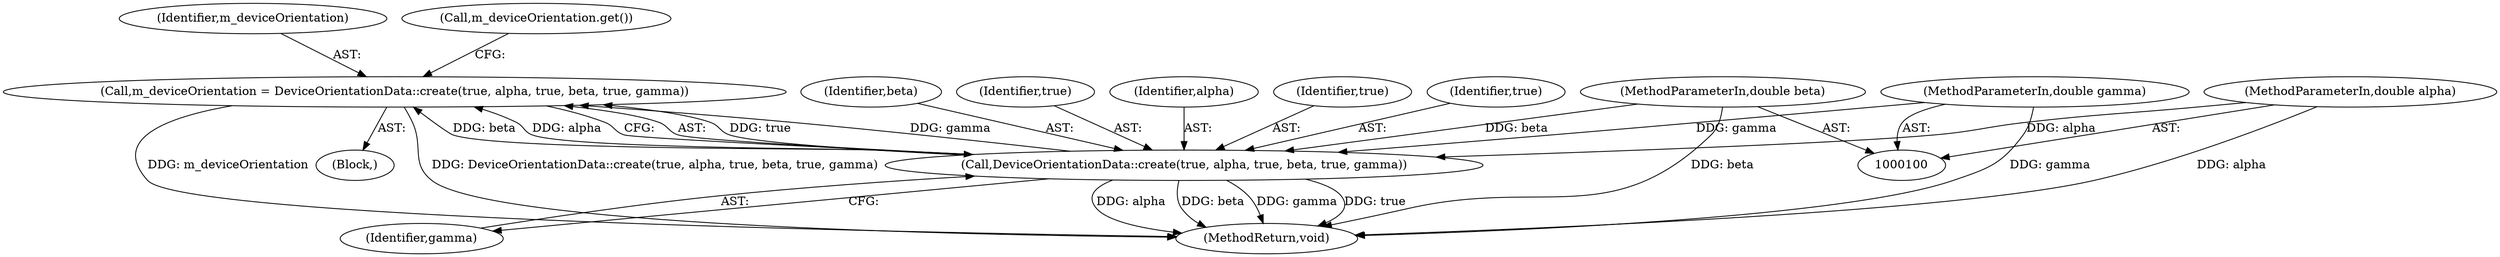 digraph "0_Chrome_d4cd2b2c0953ad7e9fa988c234eb9361be80fe81_10@API" {
"1000124" [label="(Call,m_deviceOrientation = DeviceOrientationData::create(true, alpha, true, beta, true, gamma))"];
"1000126" [label="(Call,DeviceOrientationData::create(true, alpha, true, beta, true, gamma))"];
"1000102" [label="(MethodParameterIn,double alpha)"];
"1000103" [label="(MethodParameterIn,double beta)"];
"1000104" [label="(MethodParameterIn,double gamma)"];
"1000104" [label="(MethodParameterIn,double gamma)"];
"1000102" [label="(MethodParameterIn,double alpha)"];
"1000126" [label="(Call,DeviceOrientationData::create(true, alpha, true, beta, true, gamma))"];
"1000127" [label="(Identifier,true)"];
"1000105" [label="(Block,)"];
"1000129" [label="(Identifier,true)"];
"1000130" [label="(Identifier,beta)"];
"1000131" [label="(Identifier,true)"];
"1000132" [label="(Identifier,gamma)"];
"1000125" [label="(Identifier,m_deviceOrientation)"];
"1000135" [label="(MethodReturn,void)"];
"1000124" [label="(Call,m_deviceOrientation = DeviceOrientationData::create(true, alpha, true, beta, true, gamma))"];
"1000128" [label="(Identifier,alpha)"];
"1000103" [label="(MethodParameterIn,double beta)"];
"1000134" [label="(Call,m_deviceOrientation.get())"];
"1000124" -> "1000105"  [label="AST: "];
"1000124" -> "1000126"  [label="CFG: "];
"1000125" -> "1000124"  [label="AST: "];
"1000126" -> "1000124"  [label="AST: "];
"1000134" -> "1000124"  [label="CFG: "];
"1000124" -> "1000135"  [label="DDG: m_deviceOrientation"];
"1000124" -> "1000135"  [label="DDG: DeviceOrientationData::create(true, alpha, true, beta, true, gamma)"];
"1000126" -> "1000124"  [label="DDG: true"];
"1000126" -> "1000124"  [label="DDG: gamma"];
"1000126" -> "1000124"  [label="DDG: beta"];
"1000126" -> "1000124"  [label="DDG: alpha"];
"1000126" -> "1000132"  [label="CFG: "];
"1000127" -> "1000126"  [label="AST: "];
"1000128" -> "1000126"  [label="AST: "];
"1000129" -> "1000126"  [label="AST: "];
"1000130" -> "1000126"  [label="AST: "];
"1000131" -> "1000126"  [label="AST: "];
"1000132" -> "1000126"  [label="AST: "];
"1000126" -> "1000135"  [label="DDG: gamma"];
"1000126" -> "1000135"  [label="DDG: true"];
"1000126" -> "1000135"  [label="DDG: alpha"];
"1000126" -> "1000135"  [label="DDG: beta"];
"1000102" -> "1000126"  [label="DDG: alpha"];
"1000103" -> "1000126"  [label="DDG: beta"];
"1000104" -> "1000126"  [label="DDG: gamma"];
"1000102" -> "1000100"  [label="AST: "];
"1000102" -> "1000135"  [label="DDG: alpha"];
"1000103" -> "1000100"  [label="AST: "];
"1000103" -> "1000135"  [label="DDG: beta"];
"1000104" -> "1000100"  [label="AST: "];
"1000104" -> "1000135"  [label="DDG: gamma"];
}
